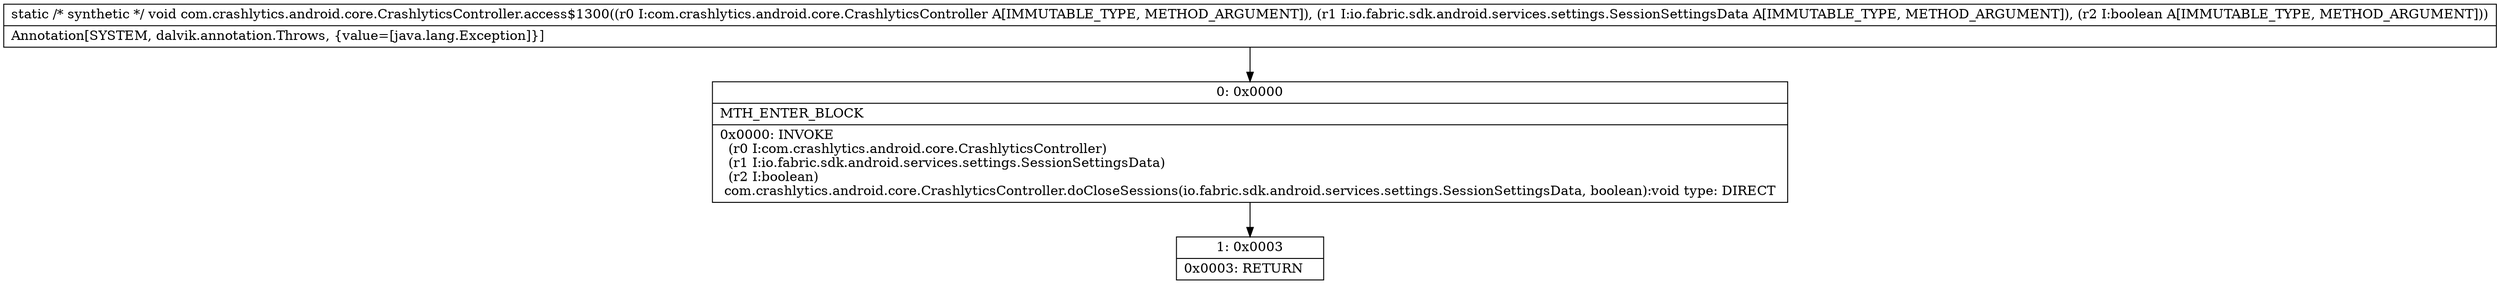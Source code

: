digraph "CFG forcom.crashlytics.android.core.CrashlyticsController.access$1300(Lcom\/crashlytics\/android\/core\/CrashlyticsController;Lio\/fabric\/sdk\/android\/services\/settings\/SessionSettingsData;Z)V" {
Node_0 [shape=record,label="{0\:\ 0x0000|MTH_ENTER_BLOCK\l|0x0000: INVOKE  \l  (r0 I:com.crashlytics.android.core.CrashlyticsController)\l  (r1 I:io.fabric.sdk.android.services.settings.SessionSettingsData)\l  (r2 I:boolean)\l com.crashlytics.android.core.CrashlyticsController.doCloseSessions(io.fabric.sdk.android.services.settings.SessionSettingsData, boolean):void type: DIRECT \l}"];
Node_1 [shape=record,label="{1\:\ 0x0003|0x0003: RETURN   \l}"];
MethodNode[shape=record,label="{static \/* synthetic *\/ void com.crashlytics.android.core.CrashlyticsController.access$1300((r0 I:com.crashlytics.android.core.CrashlyticsController A[IMMUTABLE_TYPE, METHOD_ARGUMENT]), (r1 I:io.fabric.sdk.android.services.settings.SessionSettingsData A[IMMUTABLE_TYPE, METHOD_ARGUMENT]), (r2 I:boolean A[IMMUTABLE_TYPE, METHOD_ARGUMENT]))  | Annotation[SYSTEM, dalvik.annotation.Throws, \{value=[java.lang.Exception]\}]\l}"];
MethodNode -> Node_0;
Node_0 -> Node_1;
}

